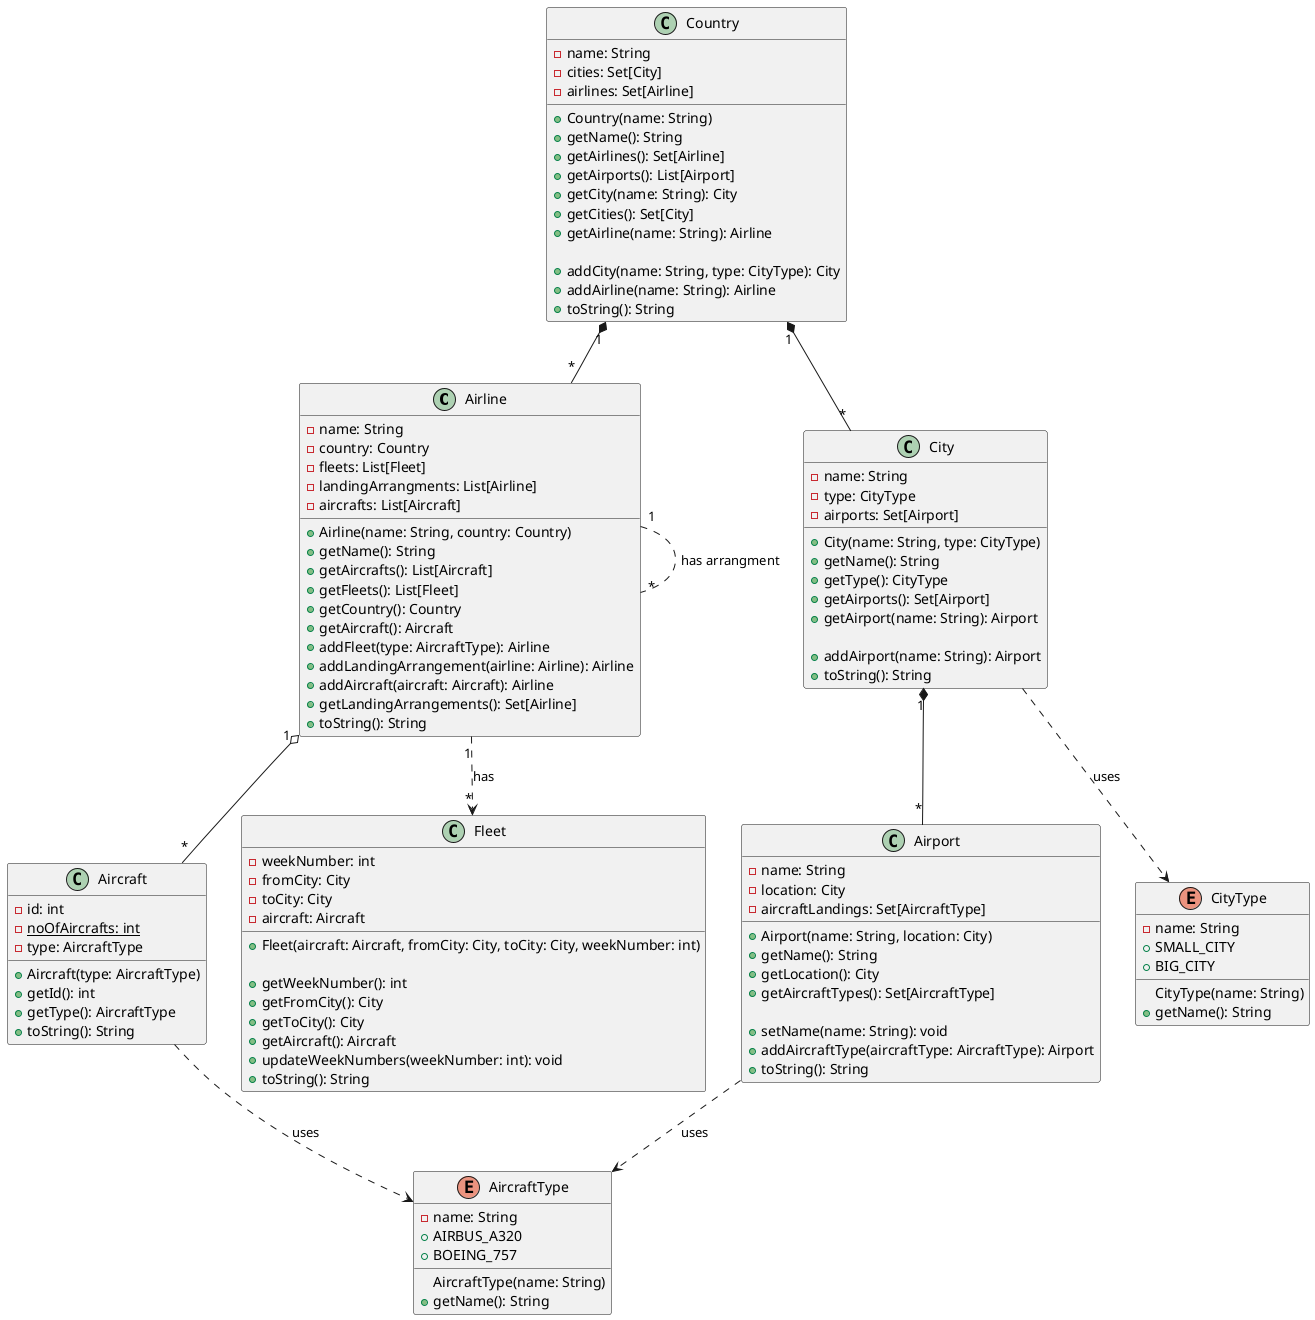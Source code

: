 @startuml "Class Diagram"

class Airline {
    - name: String
    - country: Country
    - fleets: List[Fleet]
    - landingArrangments: List[Airline]
    - aircrafts: List[Aircraft]

    + Airline(name: String, country: Country)
    + getName(): String
    + getAircrafts(): List[Aircraft]
    + getFleets(): List[Fleet]
    + getCountry(): Country
    + getAircraft(): Aircraft
    + addFleet(type: AircraftType): Airline
    + addLandingArrangement(airline: Airline): Airline
    + addAircraft(aircraft: Aircraft): Airline
    + getLandingArrangements(): Set[Airline]
    + toString(): String
}

class Country {
    - name: String
    - cities: Set[City]
    - airlines: Set[Airline]

    + Country(name: String)
    + getName(): String
    + getAirlines(): Set[Airline]
    + getAirports(): List[Airport]
    + getCity(name: String): City
    + getCities(): Set[City]
    + getAirline(name: String): Airline

    + addCity(name: String, type: CityType): City
    + addAirline(name: String): Airline
    + toString(): String
}

class Aircraft {
    - id: int
    - noOfAircrafts: int {static}
    - type: AircraftType

    + Aircraft(type: AircraftType)
    + getId(): int
    + getType(): AircraftType
    + toString(): String
}

class Airport {
    - name: String
    - location: City
    - aircraftLandings: Set[AircraftType]

    + Airport(name: String, location: City)
    + getName(): String
    + getLocation(): City
    + getAircraftTypes(): Set[AircraftType]

    + setName(name: String): void
    + addAircraftType(aircraftType: AircraftType): Airport
    + toString(): String
}

class City {
    - name: String
    - type: CityType
    - airports: Set[Airport]

    + City(name: String, type: CityType)
    + getName(): String
    + getType(): CityType
    + getAirports(): Set[Airport]
    + getAirport(name: String): Airport

    + addAirport(name: String): Airport
    + toString(): String
}

class Fleet {
    - weekNumber: int
    - fromCity: City
    - toCity: City
    - aircraft: Aircraft

    + Fleet(aircraft: Aircraft, fromCity: City, toCity: City, weekNumber: int)

    + getWeekNumber(): int
    + getFromCity(): City
    + getToCity(): City
    + getAircraft(): Aircraft
    + updateWeekNumbers(weekNumber: int): void
    + toString(): String
}

enum AircraftType {
    - name: String
    + AIRBUS_A320
    + BOEING_757

    AircraftType(name: String)
    + getName(): String
}

enum CityType {
    - name: String
    + SMALL_CITY
    + BIG_CITY

    CityType(name: String)
    + getName(): String
}


Country "1" *-- "*" City
Country "1" *-- "*" Airline

Airline "1" o-- "*" Aircraft

City "1" *-- "*" Airport

Aircraft ..> AircraftType: uses
Airport ..> AircraftType: uses

Airline "1" .. "*" Airline: has arrangment
Airline "1" ..> "*" Fleet: has

City ..> CityType: uses

@enduml